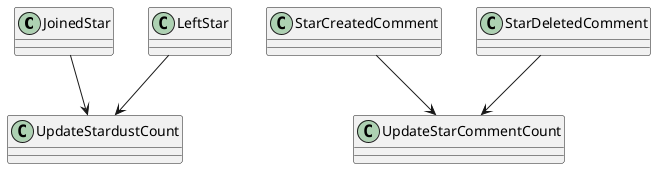 @startuml
JoinedStar                  -down-> UpdateStardustCount
LeftStar                    -down-> UpdateStardustCount
StarCreatedComment          -down-> UpdateStarCommentCount
StarDeletedComment          -down-> UpdateStarCommentCount
@enduml
